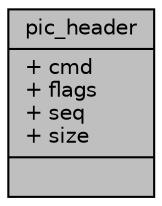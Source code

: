 digraph "pic_header"
{
 // INTERACTIVE_SVG=YES
  edge [fontname="Helvetica",fontsize="10",labelfontname="Helvetica",labelfontsize="10"];
  node [fontname="Helvetica",fontsize="10",shape=record];
  Node1 [label="{pic_header\n|+ cmd\l+ flags\l+ seq\l+ size\l|}",height=0.2,width=0.4,color="black", fillcolor="grey75", style="filled", fontcolor="black"];
}
